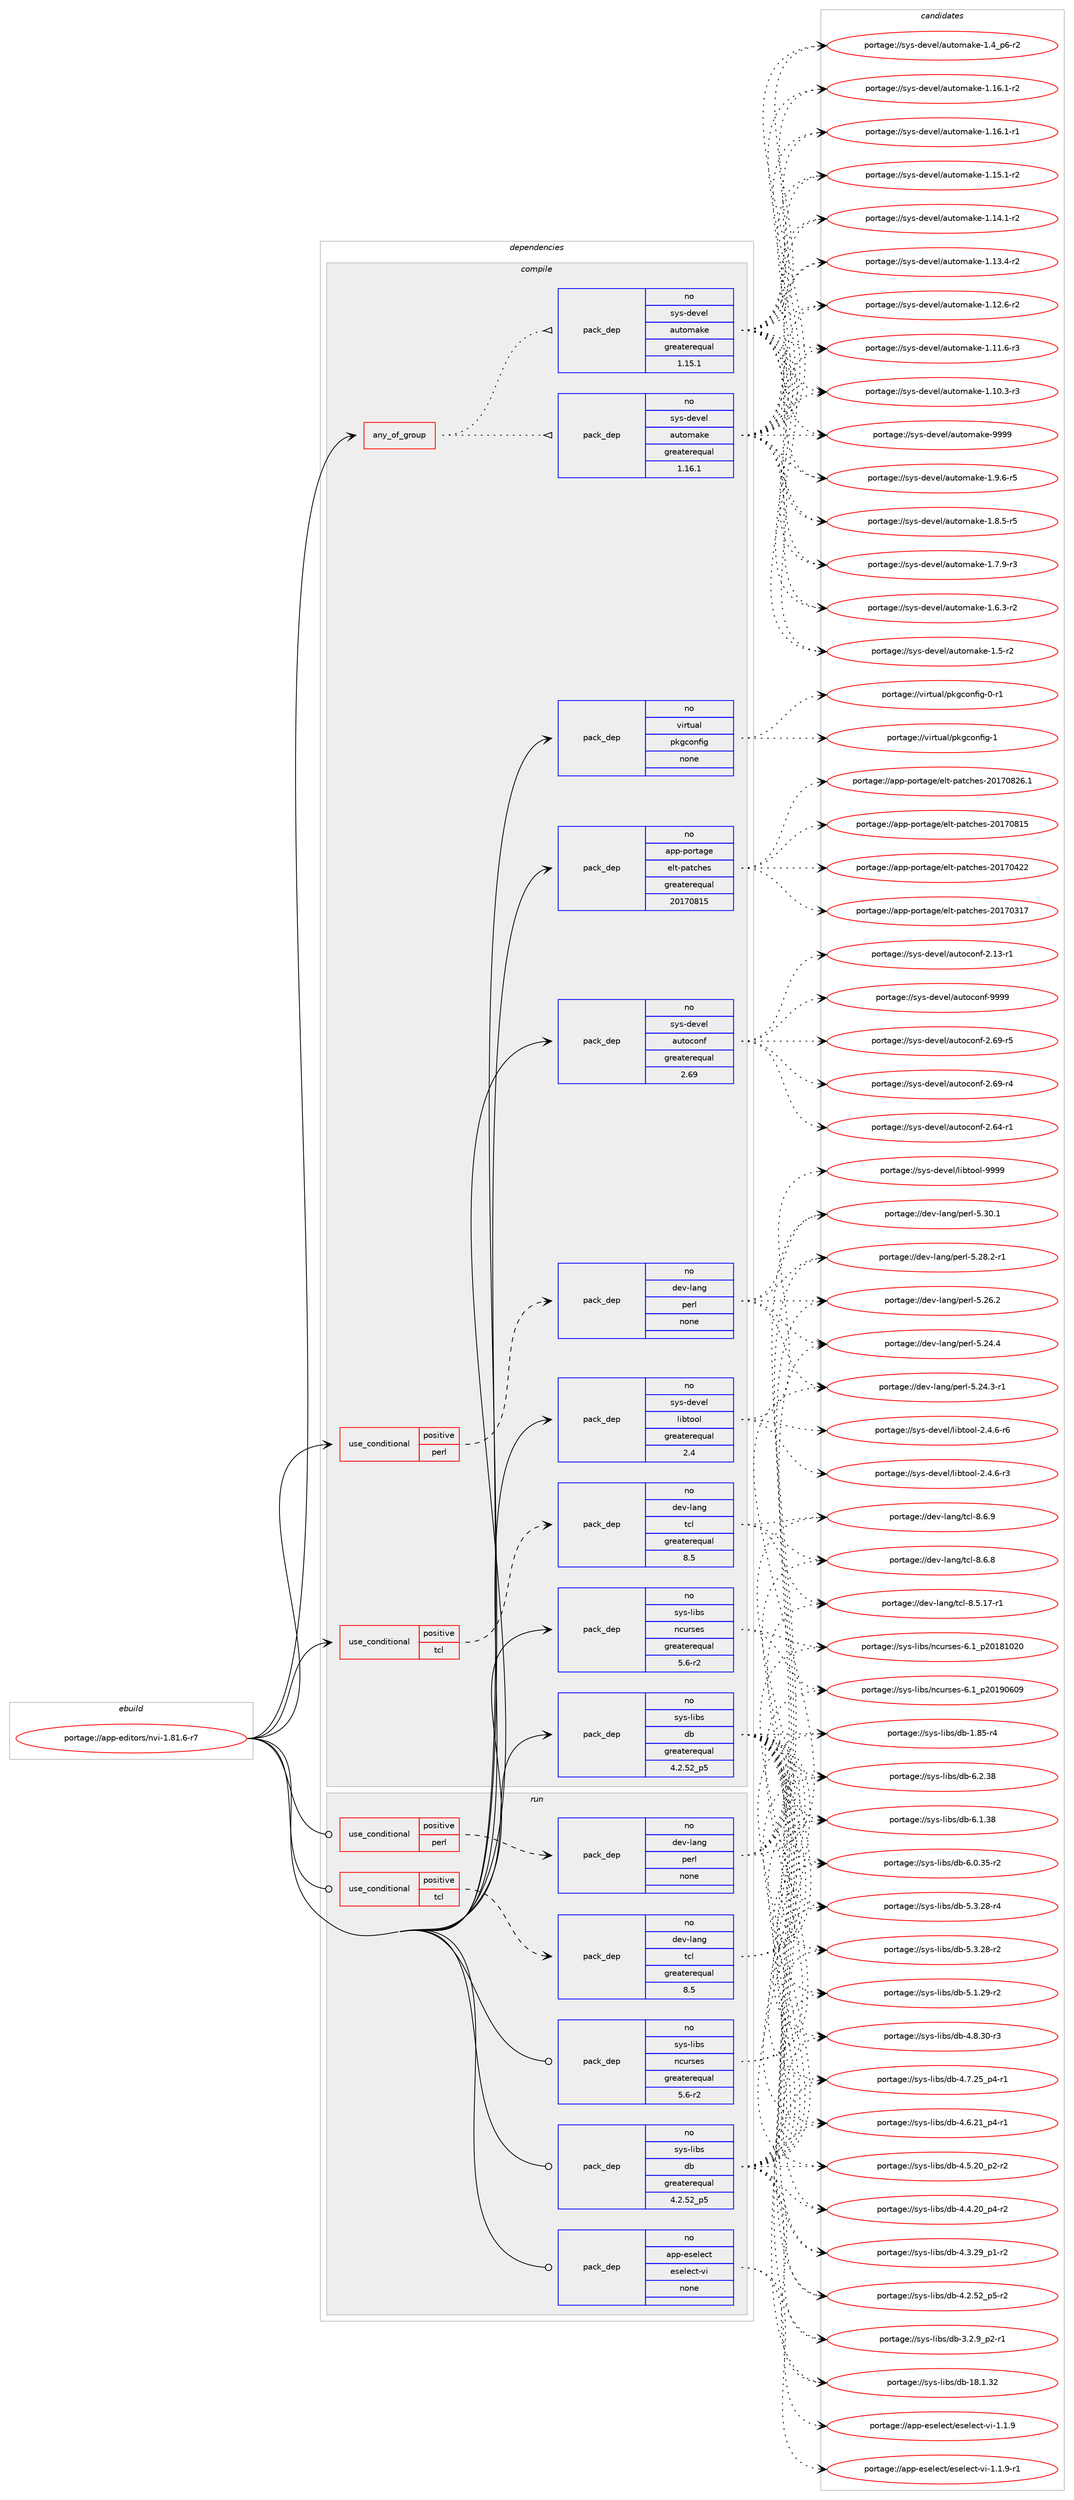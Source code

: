digraph prolog {

# *************
# Graph options
# *************

newrank=true;
concentrate=true;
compound=true;
graph [rankdir=LR,fontname=Helvetica,fontsize=10,ranksep=1.5];#, ranksep=2.5, nodesep=0.2];
edge  [arrowhead=vee];
node  [fontname=Helvetica,fontsize=10];

# **********
# The ebuild
# **********

subgraph cluster_leftcol {
color=gray;
label=<<i>ebuild</i>>;
id [label="portage://app-editors/nvi-1.81.6-r7", color=red, width=4, href="../app-editors/nvi-1.81.6-r7.svg"];
}

# ****************
# The dependencies
# ****************

subgraph cluster_midcol {
color=gray;
label=<<i>dependencies</i>>;
subgraph cluster_compile {
fillcolor="#eeeeee";
style=filled;
label=<<i>compile</i>>;
subgraph any8145 {
dependency635865 [label=<<TABLE BORDER="0" CELLBORDER="1" CELLSPACING="0" CELLPADDING="4"><TR><TD CELLPADDING="10">any_of_group</TD></TR></TABLE>>, shape=none, color=red];subgraph pack477718 {
dependency635866 [label=<<TABLE BORDER="0" CELLBORDER="1" CELLSPACING="0" CELLPADDING="4" WIDTH="220"><TR><TD ROWSPAN="6" CELLPADDING="30">pack_dep</TD></TR><TR><TD WIDTH="110">no</TD></TR><TR><TD>sys-devel</TD></TR><TR><TD>automake</TD></TR><TR><TD>greaterequal</TD></TR><TR><TD>1.16.1</TD></TR></TABLE>>, shape=none, color=blue];
}
dependency635865:e -> dependency635866:w [weight=20,style="dotted",arrowhead="oinv"];
subgraph pack477719 {
dependency635867 [label=<<TABLE BORDER="0" CELLBORDER="1" CELLSPACING="0" CELLPADDING="4" WIDTH="220"><TR><TD ROWSPAN="6" CELLPADDING="30">pack_dep</TD></TR><TR><TD WIDTH="110">no</TD></TR><TR><TD>sys-devel</TD></TR><TR><TD>automake</TD></TR><TR><TD>greaterequal</TD></TR><TR><TD>1.15.1</TD></TR></TABLE>>, shape=none, color=blue];
}
dependency635865:e -> dependency635867:w [weight=20,style="dotted",arrowhead="oinv"];
}
id:e -> dependency635865:w [weight=20,style="solid",arrowhead="vee"];
subgraph cond149713 {
dependency635868 [label=<<TABLE BORDER="0" CELLBORDER="1" CELLSPACING="0" CELLPADDING="4"><TR><TD ROWSPAN="3" CELLPADDING="10">use_conditional</TD></TR><TR><TD>positive</TD></TR><TR><TD>perl</TD></TR></TABLE>>, shape=none, color=red];
subgraph pack477720 {
dependency635869 [label=<<TABLE BORDER="0" CELLBORDER="1" CELLSPACING="0" CELLPADDING="4" WIDTH="220"><TR><TD ROWSPAN="6" CELLPADDING="30">pack_dep</TD></TR><TR><TD WIDTH="110">no</TD></TR><TR><TD>dev-lang</TD></TR><TR><TD>perl</TD></TR><TR><TD>none</TD></TR><TR><TD></TD></TR></TABLE>>, shape=none, color=blue];
}
dependency635868:e -> dependency635869:w [weight=20,style="dashed",arrowhead="vee"];
}
id:e -> dependency635868:w [weight=20,style="solid",arrowhead="vee"];
subgraph cond149714 {
dependency635870 [label=<<TABLE BORDER="0" CELLBORDER="1" CELLSPACING="0" CELLPADDING="4"><TR><TD ROWSPAN="3" CELLPADDING="10">use_conditional</TD></TR><TR><TD>positive</TD></TR><TR><TD>tcl</TD></TR></TABLE>>, shape=none, color=red];
subgraph pack477721 {
dependency635871 [label=<<TABLE BORDER="0" CELLBORDER="1" CELLSPACING="0" CELLPADDING="4" WIDTH="220"><TR><TD ROWSPAN="6" CELLPADDING="30">pack_dep</TD></TR><TR><TD WIDTH="110">no</TD></TR><TR><TD>dev-lang</TD></TR><TR><TD>tcl</TD></TR><TR><TD>greaterequal</TD></TR><TR><TD>8.5</TD></TR></TABLE>>, shape=none, color=blue];
}
dependency635870:e -> dependency635871:w [weight=20,style="dashed",arrowhead="vee"];
}
id:e -> dependency635870:w [weight=20,style="solid",arrowhead="vee"];
subgraph pack477722 {
dependency635872 [label=<<TABLE BORDER="0" CELLBORDER="1" CELLSPACING="0" CELLPADDING="4" WIDTH="220"><TR><TD ROWSPAN="6" CELLPADDING="30">pack_dep</TD></TR><TR><TD WIDTH="110">no</TD></TR><TR><TD>app-portage</TD></TR><TR><TD>elt-patches</TD></TR><TR><TD>greaterequal</TD></TR><TR><TD>20170815</TD></TR></TABLE>>, shape=none, color=blue];
}
id:e -> dependency635872:w [weight=20,style="solid",arrowhead="vee"];
subgraph pack477723 {
dependency635873 [label=<<TABLE BORDER="0" CELLBORDER="1" CELLSPACING="0" CELLPADDING="4" WIDTH="220"><TR><TD ROWSPAN="6" CELLPADDING="30">pack_dep</TD></TR><TR><TD WIDTH="110">no</TD></TR><TR><TD>sys-devel</TD></TR><TR><TD>autoconf</TD></TR><TR><TD>greaterequal</TD></TR><TR><TD>2.69</TD></TR></TABLE>>, shape=none, color=blue];
}
id:e -> dependency635873:w [weight=20,style="solid",arrowhead="vee"];
subgraph pack477724 {
dependency635874 [label=<<TABLE BORDER="0" CELLBORDER="1" CELLSPACING="0" CELLPADDING="4" WIDTH="220"><TR><TD ROWSPAN="6" CELLPADDING="30">pack_dep</TD></TR><TR><TD WIDTH="110">no</TD></TR><TR><TD>sys-devel</TD></TR><TR><TD>libtool</TD></TR><TR><TD>greaterequal</TD></TR><TR><TD>2.4</TD></TR></TABLE>>, shape=none, color=blue];
}
id:e -> dependency635874:w [weight=20,style="solid",arrowhead="vee"];
subgraph pack477725 {
dependency635875 [label=<<TABLE BORDER="0" CELLBORDER="1" CELLSPACING="0" CELLPADDING="4" WIDTH="220"><TR><TD ROWSPAN="6" CELLPADDING="30">pack_dep</TD></TR><TR><TD WIDTH="110">no</TD></TR><TR><TD>sys-libs</TD></TR><TR><TD>db</TD></TR><TR><TD>greaterequal</TD></TR><TR><TD>4.2.52_p5</TD></TR></TABLE>>, shape=none, color=blue];
}
id:e -> dependency635875:w [weight=20,style="solid",arrowhead="vee"];
subgraph pack477726 {
dependency635876 [label=<<TABLE BORDER="0" CELLBORDER="1" CELLSPACING="0" CELLPADDING="4" WIDTH="220"><TR><TD ROWSPAN="6" CELLPADDING="30">pack_dep</TD></TR><TR><TD WIDTH="110">no</TD></TR><TR><TD>sys-libs</TD></TR><TR><TD>ncurses</TD></TR><TR><TD>greaterequal</TD></TR><TR><TD>5.6-r2</TD></TR></TABLE>>, shape=none, color=blue];
}
id:e -> dependency635876:w [weight=20,style="solid",arrowhead="vee"];
subgraph pack477727 {
dependency635877 [label=<<TABLE BORDER="0" CELLBORDER="1" CELLSPACING="0" CELLPADDING="4" WIDTH="220"><TR><TD ROWSPAN="6" CELLPADDING="30">pack_dep</TD></TR><TR><TD WIDTH="110">no</TD></TR><TR><TD>virtual</TD></TR><TR><TD>pkgconfig</TD></TR><TR><TD>none</TD></TR><TR><TD></TD></TR></TABLE>>, shape=none, color=blue];
}
id:e -> dependency635877:w [weight=20,style="solid",arrowhead="vee"];
}
subgraph cluster_compileandrun {
fillcolor="#eeeeee";
style=filled;
label=<<i>compile and run</i>>;
}
subgraph cluster_run {
fillcolor="#eeeeee";
style=filled;
label=<<i>run</i>>;
subgraph cond149715 {
dependency635878 [label=<<TABLE BORDER="0" CELLBORDER="1" CELLSPACING="0" CELLPADDING="4"><TR><TD ROWSPAN="3" CELLPADDING="10">use_conditional</TD></TR><TR><TD>positive</TD></TR><TR><TD>perl</TD></TR></TABLE>>, shape=none, color=red];
subgraph pack477728 {
dependency635879 [label=<<TABLE BORDER="0" CELLBORDER="1" CELLSPACING="0" CELLPADDING="4" WIDTH="220"><TR><TD ROWSPAN="6" CELLPADDING="30">pack_dep</TD></TR><TR><TD WIDTH="110">no</TD></TR><TR><TD>dev-lang</TD></TR><TR><TD>perl</TD></TR><TR><TD>none</TD></TR><TR><TD></TD></TR></TABLE>>, shape=none, color=blue];
}
dependency635878:e -> dependency635879:w [weight=20,style="dashed",arrowhead="vee"];
}
id:e -> dependency635878:w [weight=20,style="solid",arrowhead="odot"];
subgraph cond149716 {
dependency635880 [label=<<TABLE BORDER="0" CELLBORDER="1" CELLSPACING="0" CELLPADDING="4"><TR><TD ROWSPAN="3" CELLPADDING="10">use_conditional</TD></TR><TR><TD>positive</TD></TR><TR><TD>tcl</TD></TR></TABLE>>, shape=none, color=red];
subgraph pack477729 {
dependency635881 [label=<<TABLE BORDER="0" CELLBORDER="1" CELLSPACING="0" CELLPADDING="4" WIDTH="220"><TR><TD ROWSPAN="6" CELLPADDING="30">pack_dep</TD></TR><TR><TD WIDTH="110">no</TD></TR><TR><TD>dev-lang</TD></TR><TR><TD>tcl</TD></TR><TR><TD>greaterequal</TD></TR><TR><TD>8.5</TD></TR></TABLE>>, shape=none, color=blue];
}
dependency635880:e -> dependency635881:w [weight=20,style="dashed",arrowhead="vee"];
}
id:e -> dependency635880:w [weight=20,style="solid",arrowhead="odot"];
subgraph pack477730 {
dependency635882 [label=<<TABLE BORDER="0" CELLBORDER="1" CELLSPACING="0" CELLPADDING="4" WIDTH="220"><TR><TD ROWSPAN="6" CELLPADDING="30">pack_dep</TD></TR><TR><TD WIDTH="110">no</TD></TR><TR><TD>app-eselect</TD></TR><TR><TD>eselect-vi</TD></TR><TR><TD>none</TD></TR><TR><TD></TD></TR></TABLE>>, shape=none, color=blue];
}
id:e -> dependency635882:w [weight=20,style="solid",arrowhead="odot"];
subgraph pack477731 {
dependency635883 [label=<<TABLE BORDER="0" CELLBORDER="1" CELLSPACING="0" CELLPADDING="4" WIDTH="220"><TR><TD ROWSPAN="6" CELLPADDING="30">pack_dep</TD></TR><TR><TD WIDTH="110">no</TD></TR><TR><TD>sys-libs</TD></TR><TR><TD>db</TD></TR><TR><TD>greaterequal</TD></TR><TR><TD>4.2.52_p5</TD></TR></TABLE>>, shape=none, color=blue];
}
id:e -> dependency635883:w [weight=20,style="solid",arrowhead="odot"];
subgraph pack477732 {
dependency635884 [label=<<TABLE BORDER="0" CELLBORDER="1" CELLSPACING="0" CELLPADDING="4" WIDTH="220"><TR><TD ROWSPAN="6" CELLPADDING="30">pack_dep</TD></TR><TR><TD WIDTH="110">no</TD></TR><TR><TD>sys-libs</TD></TR><TR><TD>ncurses</TD></TR><TR><TD>greaterequal</TD></TR><TR><TD>5.6-r2</TD></TR></TABLE>>, shape=none, color=blue];
}
id:e -> dependency635884:w [weight=20,style="solid",arrowhead="odot"];
}
}

# **************
# The candidates
# **************

subgraph cluster_choices {
rank=same;
color=gray;
label=<<i>candidates</i>>;

subgraph choice477718 {
color=black;
nodesep=1;
choice115121115451001011181011084797117116111109971071014557575757 [label="portage://sys-devel/automake-9999", color=red, width=4,href="../sys-devel/automake-9999.svg"];
choice115121115451001011181011084797117116111109971071014549465746544511453 [label="portage://sys-devel/automake-1.9.6-r5", color=red, width=4,href="../sys-devel/automake-1.9.6-r5.svg"];
choice115121115451001011181011084797117116111109971071014549465646534511453 [label="portage://sys-devel/automake-1.8.5-r5", color=red, width=4,href="../sys-devel/automake-1.8.5-r5.svg"];
choice115121115451001011181011084797117116111109971071014549465546574511451 [label="portage://sys-devel/automake-1.7.9-r3", color=red, width=4,href="../sys-devel/automake-1.7.9-r3.svg"];
choice115121115451001011181011084797117116111109971071014549465446514511450 [label="portage://sys-devel/automake-1.6.3-r2", color=red, width=4,href="../sys-devel/automake-1.6.3-r2.svg"];
choice11512111545100101118101108479711711611110997107101454946534511450 [label="portage://sys-devel/automake-1.5-r2", color=red, width=4,href="../sys-devel/automake-1.5-r2.svg"];
choice115121115451001011181011084797117116111109971071014549465295112544511450 [label="portage://sys-devel/automake-1.4_p6-r2", color=red, width=4,href="../sys-devel/automake-1.4_p6-r2.svg"];
choice11512111545100101118101108479711711611110997107101454946495446494511450 [label="portage://sys-devel/automake-1.16.1-r2", color=red, width=4,href="../sys-devel/automake-1.16.1-r2.svg"];
choice11512111545100101118101108479711711611110997107101454946495446494511449 [label="portage://sys-devel/automake-1.16.1-r1", color=red, width=4,href="../sys-devel/automake-1.16.1-r1.svg"];
choice11512111545100101118101108479711711611110997107101454946495346494511450 [label="portage://sys-devel/automake-1.15.1-r2", color=red, width=4,href="../sys-devel/automake-1.15.1-r2.svg"];
choice11512111545100101118101108479711711611110997107101454946495246494511450 [label="portage://sys-devel/automake-1.14.1-r2", color=red, width=4,href="../sys-devel/automake-1.14.1-r2.svg"];
choice11512111545100101118101108479711711611110997107101454946495146524511450 [label="portage://sys-devel/automake-1.13.4-r2", color=red, width=4,href="../sys-devel/automake-1.13.4-r2.svg"];
choice11512111545100101118101108479711711611110997107101454946495046544511450 [label="portage://sys-devel/automake-1.12.6-r2", color=red, width=4,href="../sys-devel/automake-1.12.6-r2.svg"];
choice11512111545100101118101108479711711611110997107101454946494946544511451 [label="portage://sys-devel/automake-1.11.6-r3", color=red, width=4,href="../sys-devel/automake-1.11.6-r3.svg"];
choice11512111545100101118101108479711711611110997107101454946494846514511451 [label="portage://sys-devel/automake-1.10.3-r3", color=red, width=4,href="../sys-devel/automake-1.10.3-r3.svg"];
dependency635866:e -> choice115121115451001011181011084797117116111109971071014557575757:w [style=dotted,weight="100"];
dependency635866:e -> choice115121115451001011181011084797117116111109971071014549465746544511453:w [style=dotted,weight="100"];
dependency635866:e -> choice115121115451001011181011084797117116111109971071014549465646534511453:w [style=dotted,weight="100"];
dependency635866:e -> choice115121115451001011181011084797117116111109971071014549465546574511451:w [style=dotted,weight="100"];
dependency635866:e -> choice115121115451001011181011084797117116111109971071014549465446514511450:w [style=dotted,weight="100"];
dependency635866:e -> choice11512111545100101118101108479711711611110997107101454946534511450:w [style=dotted,weight="100"];
dependency635866:e -> choice115121115451001011181011084797117116111109971071014549465295112544511450:w [style=dotted,weight="100"];
dependency635866:e -> choice11512111545100101118101108479711711611110997107101454946495446494511450:w [style=dotted,weight="100"];
dependency635866:e -> choice11512111545100101118101108479711711611110997107101454946495446494511449:w [style=dotted,weight="100"];
dependency635866:e -> choice11512111545100101118101108479711711611110997107101454946495346494511450:w [style=dotted,weight="100"];
dependency635866:e -> choice11512111545100101118101108479711711611110997107101454946495246494511450:w [style=dotted,weight="100"];
dependency635866:e -> choice11512111545100101118101108479711711611110997107101454946495146524511450:w [style=dotted,weight="100"];
dependency635866:e -> choice11512111545100101118101108479711711611110997107101454946495046544511450:w [style=dotted,weight="100"];
dependency635866:e -> choice11512111545100101118101108479711711611110997107101454946494946544511451:w [style=dotted,weight="100"];
dependency635866:e -> choice11512111545100101118101108479711711611110997107101454946494846514511451:w [style=dotted,weight="100"];
}
subgraph choice477719 {
color=black;
nodesep=1;
choice115121115451001011181011084797117116111109971071014557575757 [label="portage://sys-devel/automake-9999", color=red, width=4,href="../sys-devel/automake-9999.svg"];
choice115121115451001011181011084797117116111109971071014549465746544511453 [label="portage://sys-devel/automake-1.9.6-r5", color=red, width=4,href="../sys-devel/automake-1.9.6-r5.svg"];
choice115121115451001011181011084797117116111109971071014549465646534511453 [label="portage://sys-devel/automake-1.8.5-r5", color=red, width=4,href="../sys-devel/automake-1.8.5-r5.svg"];
choice115121115451001011181011084797117116111109971071014549465546574511451 [label="portage://sys-devel/automake-1.7.9-r3", color=red, width=4,href="../sys-devel/automake-1.7.9-r3.svg"];
choice115121115451001011181011084797117116111109971071014549465446514511450 [label="portage://sys-devel/automake-1.6.3-r2", color=red, width=4,href="../sys-devel/automake-1.6.3-r2.svg"];
choice11512111545100101118101108479711711611110997107101454946534511450 [label="portage://sys-devel/automake-1.5-r2", color=red, width=4,href="../sys-devel/automake-1.5-r2.svg"];
choice115121115451001011181011084797117116111109971071014549465295112544511450 [label="portage://sys-devel/automake-1.4_p6-r2", color=red, width=4,href="../sys-devel/automake-1.4_p6-r2.svg"];
choice11512111545100101118101108479711711611110997107101454946495446494511450 [label="portage://sys-devel/automake-1.16.1-r2", color=red, width=4,href="../sys-devel/automake-1.16.1-r2.svg"];
choice11512111545100101118101108479711711611110997107101454946495446494511449 [label="portage://sys-devel/automake-1.16.1-r1", color=red, width=4,href="../sys-devel/automake-1.16.1-r1.svg"];
choice11512111545100101118101108479711711611110997107101454946495346494511450 [label="portage://sys-devel/automake-1.15.1-r2", color=red, width=4,href="../sys-devel/automake-1.15.1-r2.svg"];
choice11512111545100101118101108479711711611110997107101454946495246494511450 [label="portage://sys-devel/automake-1.14.1-r2", color=red, width=4,href="../sys-devel/automake-1.14.1-r2.svg"];
choice11512111545100101118101108479711711611110997107101454946495146524511450 [label="portage://sys-devel/automake-1.13.4-r2", color=red, width=4,href="../sys-devel/automake-1.13.4-r2.svg"];
choice11512111545100101118101108479711711611110997107101454946495046544511450 [label="portage://sys-devel/automake-1.12.6-r2", color=red, width=4,href="../sys-devel/automake-1.12.6-r2.svg"];
choice11512111545100101118101108479711711611110997107101454946494946544511451 [label="portage://sys-devel/automake-1.11.6-r3", color=red, width=4,href="../sys-devel/automake-1.11.6-r3.svg"];
choice11512111545100101118101108479711711611110997107101454946494846514511451 [label="portage://sys-devel/automake-1.10.3-r3", color=red, width=4,href="../sys-devel/automake-1.10.3-r3.svg"];
dependency635867:e -> choice115121115451001011181011084797117116111109971071014557575757:w [style=dotted,weight="100"];
dependency635867:e -> choice115121115451001011181011084797117116111109971071014549465746544511453:w [style=dotted,weight="100"];
dependency635867:e -> choice115121115451001011181011084797117116111109971071014549465646534511453:w [style=dotted,weight="100"];
dependency635867:e -> choice115121115451001011181011084797117116111109971071014549465546574511451:w [style=dotted,weight="100"];
dependency635867:e -> choice115121115451001011181011084797117116111109971071014549465446514511450:w [style=dotted,weight="100"];
dependency635867:e -> choice11512111545100101118101108479711711611110997107101454946534511450:w [style=dotted,weight="100"];
dependency635867:e -> choice115121115451001011181011084797117116111109971071014549465295112544511450:w [style=dotted,weight="100"];
dependency635867:e -> choice11512111545100101118101108479711711611110997107101454946495446494511450:w [style=dotted,weight="100"];
dependency635867:e -> choice11512111545100101118101108479711711611110997107101454946495446494511449:w [style=dotted,weight="100"];
dependency635867:e -> choice11512111545100101118101108479711711611110997107101454946495346494511450:w [style=dotted,weight="100"];
dependency635867:e -> choice11512111545100101118101108479711711611110997107101454946495246494511450:w [style=dotted,weight="100"];
dependency635867:e -> choice11512111545100101118101108479711711611110997107101454946495146524511450:w [style=dotted,weight="100"];
dependency635867:e -> choice11512111545100101118101108479711711611110997107101454946495046544511450:w [style=dotted,weight="100"];
dependency635867:e -> choice11512111545100101118101108479711711611110997107101454946494946544511451:w [style=dotted,weight="100"];
dependency635867:e -> choice11512111545100101118101108479711711611110997107101454946494846514511451:w [style=dotted,weight="100"];
}
subgraph choice477720 {
color=black;
nodesep=1;
choice10010111845108971101034711210111410845534651484649 [label="portage://dev-lang/perl-5.30.1", color=red, width=4,href="../dev-lang/perl-5.30.1.svg"];
choice100101118451089711010347112101114108455346505646504511449 [label="portage://dev-lang/perl-5.28.2-r1", color=red, width=4,href="../dev-lang/perl-5.28.2-r1.svg"];
choice10010111845108971101034711210111410845534650544650 [label="portage://dev-lang/perl-5.26.2", color=red, width=4,href="../dev-lang/perl-5.26.2.svg"];
choice10010111845108971101034711210111410845534650524652 [label="portage://dev-lang/perl-5.24.4", color=red, width=4,href="../dev-lang/perl-5.24.4.svg"];
choice100101118451089711010347112101114108455346505246514511449 [label="portage://dev-lang/perl-5.24.3-r1", color=red, width=4,href="../dev-lang/perl-5.24.3-r1.svg"];
dependency635869:e -> choice10010111845108971101034711210111410845534651484649:w [style=dotted,weight="100"];
dependency635869:e -> choice100101118451089711010347112101114108455346505646504511449:w [style=dotted,weight="100"];
dependency635869:e -> choice10010111845108971101034711210111410845534650544650:w [style=dotted,weight="100"];
dependency635869:e -> choice10010111845108971101034711210111410845534650524652:w [style=dotted,weight="100"];
dependency635869:e -> choice100101118451089711010347112101114108455346505246514511449:w [style=dotted,weight="100"];
}
subgraph choice477721 {
color=black;
nodesep=1;
choice10010111845108971101034711699108455646544657 [label="portage://dev-lang/tcl-8.6.9", color=red, width=4,href="../dev-lang/tcl-8.6.9.svg"];
choice10010111845108971101034711699108455646544656 [label="portage://dev-lang/tcl-8.6.8", color=red, width=4,href="../dev-lang/tcl-8.6.8.svg"];
choice10010111845108971101034711699108455646534649554511449 [label="portage://dev-lang/tcl-8.5.17-r1", color=red, width=4,href="../dev-lang/tcl-8.5.17-r1.svg"];
dependency635871:e -> choice10010111845108971101034711699108455646544657:w [style=dotted,weight="100"];
dependency635871:e -> choice10010111845108971101034711699108455646544656:w [style=dotted,weight="100"];
dependency635871:e -> choice10010111845108971101034711699108455646534649554511449:w [style=dotted,weight="100"];
}
subgraph choice477722 {
color=black;
nodesep=1;
choice971121124511211111411697103101471011081164511297116991041011154550484955485650544649 [label="portage://app-portage/elt-patches-20170826.1", color=red, width=4,href="../app-portage/elt-patches-20170826.1.svg"];
choice97112112451121111141169710310147101108116451129711699104101115455048495548564953 [label="portage://app-portage/elt-patches-20170815", color=red, width=4,href="../app-portage/elt-patches-20170815.svg"];
choice97112112451121111141169710310147101108116451129711699104101115455048495548525050 [label="portage://app-portage/elt-patches-20170422", color=red, width=4,href="../app-portage/elt-patches-20170422.svg"];
choice97112112451121111141169710310147101108116451129711699104101115455048495548514955 [label="portage://app-portage/elt-patches-20170317", color=red, width=4,href="../app-portage/elt-patches-20170317.svg"];
dependency635872:e -> choice971121124511211111411697103101471011081164511297116991041011154550484955485650544649:w [style=dotted,weight="100"];
dependency635872:e -> choice97112112451121111141169710310147101108116451129711699104101115455048495548564953:w [style=dotted,weight="100"];
dependency635872:e -> choice97112112451121111141169710310147101108116451129711699104101115455048495548525050:w [style=dotted,weight="100"];
dependency635872:e -> choice97112112451121111141169710310147101108116451129711699104101115455048495548514955:w [style=dotted,weight="100"];
}
subgraph choice477723 {
color=black;
nodesep=1;
choice115121115451001011181011084797117116111991111101024557575757 [label="portage://sys-devel/autoconf-9999", color=red, width=4,href="../sys-devel/autoconf-9999.svg"];
choice1151211154510010111810110847971171161119911111010245504654574511453 [label="portage://sys-devel/autoconf-2.69-r5", color=red, width=4,href="../sys-devel/autoconf-2.69-r5.svg"];
choice1151211154510010111810110847971171161119911111010245504654574511452 [label="portage://sys-devel/autoconf-2.69-r4", color=red, width=4,href="../sys-devel/autoconf-2.69-r4.svg"];
choice1151211154510010111810110847971171161119911111010245504654524511449 [label="portage://sys-devel/autoconf-2.64-r1", color=red, width=4,href="../sys-devel/autoconf-2.64-r1.svg"];
choice1151211154510010111810110847971171161119911111010245504649514511449 [label="portage://sys-devel/autoconf-2.13-r1", color=red, width=4,href="../sys-devel/autoconf-2.13-r1.svg"];
dependency635873:e -> choice115121115451001011181011084797117116111991111101024557575757:w [style=dotted,weight="100"];
dependency635873:e -> choice1151211154510010111810110847971171161119911111010245504654574511453:w [style=dotted,weight="100"];
dependency635873:e -> choice1151211154510010111810110847971171161119911111010245504654574511452:w [style=dotted,weight="100"];
dependency635873:e -> choice1151211154510010111810110847971171161119911111010245504654524511449:w [style=dotted,weight="100"];
dependency635873:e -> choice1151211154510010111810110847971171161119911111010245504649514511449:w [style=dotted,weight="100"];
}
subgraph choice477724 {
color=black;
nodesep=1;
choice1151211154510010111810110847108105981161111111084557575757 [label="portage://sys-devel/libtool-9999", color=red, width=4,href="../sys-devel/libtool-9999.svg"];
choice1151211154510010111810110847108105981161111111084550465246544511454 [label="portage://sys-devel/libtool-2.4.6-r6", color=red, width=4,href="../sys-devel/libtool-2.4.6-r6.svg"];
choice1151211154510010111810110847108105981161111111084550465246544511451 [label="portage://sys-devel/libtool-2.4.6-r3", color=red, width=4,href="../sys-devel/libtool-2.4.6-r3.svg"];
dependency635874:e -> choice1151211154510010111810110847108105981161111111084557575757:w [style=dotted,weight="100"];
dependency635874:e -> choice1151211154510010111810110847108105981161111111084550465246544511454:w [style=dotted,weight="100"];
dependency635874:e -> choice1151211154510010111810110847108105981161111111084550465246544511451:w [style=dotted,weight="100"];
}
subgraph choice477725 {
color=black;
nodesep=1;
choice1151211154510810598115471009845544650465156 [label="portage://sys-libs/db-6.2.38", color=red, width=4,href="../sys-libs/db-6.2.38.svg"];
choice1151211154510810598115471009845544649465156 [label="portage://sys-libs/db-6.1.38", color=red, width=4,href="../sys-libs/db-6.1.38.svg"];
choice11512111545108105981154710098455446484651534511450 [label="portage://sys-libs/db-6.0.35-r2", color=red, width=4,href="../sys-libs/db-6.0.35-r2.svg"];
choice11512111545108105981154710098455346514650564511452 [label="portage://sys-libs/db-5.3.28-r4", color=red, width=4,href="../sys-libs/db-5.3.28-r4.svg"];
choice11512111545108105981154710098455346514650564511450 [label="portage://sys-libs/db-5.3.28-r2", color=red, width=4,href="../sys-libs/db-5.3.28-r2.svg"];
choice11512111545108105981154710098455346494650574511450 [label="portage://sys-libs/db-5.1.29-r2", color=red, width=4,href="../sys-libs/db-5.1.29-r2.svg"];
choice11512111545108105981154710098455246564651484511451 [label="portage://sys-libs/db-4.8.30-r3", color=red, width=4,href="../sys-libs/db-4.8.30-r3.svg"];
choice115121115451081059811547100984552465546505395112524511449 [label="portage://sys-libs/db-4.7.25_p4-r1", color=red, width=4,href="../sys-libs/db-4.7.25_p4-r1.svg"];
choice115121115451081059811547100984552465446504995112524511449 [label="portage://sys-libs/db-4.6.21_p4-r1", color=red, width=4,href="../sys-libs/db-4.6.21_p4-r1.svg"];
choice115121115451081059811547100984552465346504895112504511450 [label="portage://sys-libs/db-4.5.20_p2-r2", color=red, width=4,href="../sys-libs/db-4.5.20_p2-r2.svg"];
choice115121115451081059811547100984552465246504895112524511450 [label="portage://sys-libs/db-4.4.20_p4-r2", color=red, width=4,href="../sys-libs/db-4.4.20_p4-r2.svg"];
choice115121115451081059811547100984552465146505795112494511450 [label="portage://sys-libs/db-4.3.29_p1-r2", color=red, width=4,href="../sys-libs/db-4.3.29_p1-r2.svg"];
choice115121115451081059811547100984552465046535095112534511450 [label="portage://sys-libs/db-4.2.52_p5-r2", color=red, width=4,href="../sys-libs/db-4.2.52_p5-r2.svg"];
choice1151211154510810598115471009845514650465795112504511449 [label="portage://sys-libs/db-3.2.9_p2-r1", color=red, width=4,href="../sys-libs/db-3.2.9_p2-r1.svg"];
choice115121115451081059811547100984549564649465150 [label="portage://sys-libs/db-18.1.32", color=red, width=4,href="../sys-libs/db-18.1.32.svg"];
choice1151211154510810598115471009845494656534511452 [label="portage://sys-libs/db-1.85-r4", color=red, width=4,href="../sys-libs/db-1.85-r4.svg"];
dependency635875:e -> choice1151211154510810598115471009845544650465156:w [style=dotted,weight="100"];
dependency635875:e -> choice1151211154510810598115471009845544649465156:w [style=dotted,weight="100"];
dependency635875:e -> choice11512111545108105981154710098455446484651534511450:w [style=dotted,weight="100"];
dependency635875:e -> choice11512111545108105981154710098455346514650564511452:w [style=dotted,weight="100"];
dependency635875:e -> choice11512111545108105981154710098455346514650564511450:w [style=dotted,weight="100"];
dependency635875:e -> choice11512111545108105981154710098455346494650574511450:w [style=dotted,weight="100"];
dependency635875:e -> choice11512111545108105981154710098455246564651484511451:w [style=dotted,weight="100"];
dependency635875:e -> choice115121115451081059811547100984552465546505395112524511449:w [style=dotted,weight="100"];
dependency635875:e -> choice115121115451081059811547100984552465446504995112524511449:w [style=dotted,weight="100"];
dependency635875:e -> choice115121115451081059811547100984552465346504895112504511450:w [style=dotted,weight="100"];
dependency635875:e -> choice115121115451081059811547100984552465246504895112524511450:w [style=dotted,weight="100"];
dependency635875:e -> choice115121115451081059811547100984552465146505795112494511450:w [style=dotted,weight="100"];
dependency635875:e -> choice115121115451081059811547100984552465046535095112534511450:w [style=dotted,weight="100"];
dependency635875:e -> choice1151211154510810598115471009845514650465795112504511449:w [style=dotted,weight="100"];
dependency635875:e -> choice115121115451081059811547100984549564649465150:w [style=dotted,weight="100"];
dependency635875:e -> choice1151211154510810598115471009845494656534511452:w [style=dotted,weight="100"];
}
subgraph choice477726 {
color=black;
nodesep=1;
choice1151211154510810598115471109911711411510111545544649951125048495748544857 [label="portage://sys-libs/ncurses-6.1_p20190609", color=red, width=4,href="../sys-libs/ncurses-6.1_p20190609.svg"];
choice1151211154510810598115471109911711411510111545544649951125048495649485048 [label="portage://sys-libs/ncurses-6.1_p20181020", color=red, width=4,href="../sys-libs/ncurses-6.1_p20181020.svg"];
dependency635876:e -> choice1151211154510810598115471109911711411510111545544649951125048495748544857:w [style=dotted,weight="100"];
dependency635876:e -> choice1151211154510810598115471109911711411510111545544649951125048495649485048:w [style=dotted,weight="100"];
}
subgraph choice477727 {
color=black;
nodesep=1;
choice1181051141161179710847112107103991111101021051034549 [label="portage://virtual/pkgconfig-1", color=red, width=4,href="../virtual/pkgconfig-1.svg"];
choice11810511411611797108471121071039911111010210510345484511449 [label="portage://virtual/pkgconfig-0-r1", color=red, width=4,href="../virtual/pkgconfig-0-r1.svg"];
dependency635877:e -> choice1181051141161179710847112107103991111101021051034549:w [style=dotted,weight="100"];
dependency635877:e -> choice11810511411611797108471121071039911111010210510345484511449:w [style=dotted,weight="100"];
}
subgraph choice477728 {
color=black;
nodesep=1;
choice10010111845108971101034711210111410845534651484649 [label="portage://dev-lang/perl-5.30.1", color=red, width=4,href="../dev-lang/perl-5.30.1.svg"];
choice100101118451089711010347112101114108455346505646504511449 [label="portage://dev-lang/perl-5.28.2-r1", color=red, width=4,href="../dev-lang/perl-5.28.2-r1.svg"];
choice10010111845108971101034711210111410845534650544650 [label="portage://dev-lang/perl-5.26.2", color=red, width=4,href="../dev-lang/perl-5.26.2.svg"];
choice10010111845108971101034711210111410845534650524652 [label="portage://dev-lang/perl-5.24.4", color=red, width=4,href="../dev-lang/perl-5.24.4.svg"];
choice100101118451089711010347112101114108455346505246514511449 [label="portage://dev-lang/perl-5.24.3-r1", color=red, width=4,href="../dev-lang/perl-5.24.3-r1.svg"];
dependency635879:e -> choice10010111845108971101034711210111410845534651484649:w [style=dotted,weight="100"];
dependency635879:e -> choice100101118451089711010347112101114108455346505646504511449:w [style=dotted,weight="100"];
dependency635879:e -> choice10010111845108971101034711210111410845534650544650:w [style=dotted,weight="100"];
dependency635879:e -> choice10010111845108971101034711210111410845534650524652:w [style=dotted,weight="100"];
dependency635879:e -> choice100101118451089711010347112101114108455346505246514511449:w [style=dotted,weight="100"];
}
subgraph choice477729 {
color=black;
nodesep=1;
choice10010111845108971101034711699108455646544657 [label="portage://dev-lang/tcl-8.6.9", color=red, width=4,href="../dev-lang/tcl-8.6.9.svg"];
choice10010111845108971101034711699108455646544656 [label="portage://dev-lang/tcl-8.6.8", color=red, width=4,href="../dev-lang/tcl-8.6.8.svg"];
choice10010111845108971101034711699108455646534649554511449 [label="portage://dev-lang/tcl-8.5.17-r1", color=red, width=4,href="../dev-lang/tcl-8.5.17-r1.svg"];
dependency635881:e -> choice10010111845108971101034711699108455646544657:w [style=dotted,weight="100"];
dependency635881:e -> choice10010111845108971101034711699108455646544656:w [style=dotted,weight="100"];
dependency635881:e -> choice10010111845108971101034711699108455646534649554511449:w [style=dotted,weight="100"];
}
subgraph choice477730 {
color=black;
nodesep=1;
choice9711211245101115101108101991164710111510110810199116451181054549464946574511449 [label="portage://app-eselect/eselect-vi-1.1.9-r1", color=red, width=4,href="../app-eselect/eselect-vi-1.1.9-r1.svg"];
choice971121124510111510110810199116471011151011081019911645118105454946494657 [label="portage://app-eselect/eselect-vi-1.1.9", color=red, width=4,href="../app-eselect/eselect-vi-1.1.9.svg"];
dependency635882:e -> choice9711211245101115101108101991164710111510110810199116451181054549464946574511449:w [style=dotted,weight="100"];
dependency635882:e -> choice971121124510111510110810199116471011151011081019911645118105454946494657:w [style=dotted,weight="100"];
}
subgraph choice477731 {
color=black;
nodesep=1;
choice1151211154510810598115471009845544650465156 [label="portage://sys-libs/db-6.2.38", color=red, width=4,href="../sys-libs/db-6.2.38.svg"];
choice1151211154510810598115471009845544649465156 [label="portage://sys-libs/db-6.1.38", color=red, width=4,href="../sys-libs/db-6.1.38.svg"];
choice11512111545108105981154710098455446484651534511450 [label="portage://sys-libs/db-6.0.35-r2", color=red, width=4,href="../sys-libs/db-6.0.35-r2.svg"];
choice11512111545108105981154710098455346514650564511452 [label="portage://sys-libs/db-5.3.28-r4", color=red, width=4,href="../sys-libs/db-5.3.28-r4.svg"];
choice11512111545108105981154710098455346514650564511450 [label="portage://sys-libs/db-5.3.28-r2", color=red, width=4,href="../sys-libs/db-5.3.28-r2.svg"];
choice11512111545108105981154710098455346494650574511450 [label="portage://sys-libs/db-5.1.29-r2", color=red, width=4,href="../sys-libs/db-5.1.29-r2.svg"];
choice11512111545108105981154710098455246564651484511451 [label="portage://sys-libs/db-4.8.30-r3", color=red, width=4,href="../sys-libs/db-4.8.30-r3.svg"];
choice115121115451081059811547100984552465546505395112524511449 [label="portage://sys-libs/db-4.7.25_p4-r1", color=red, width=4,href="../sys-libs/db-4.7.25_p4-r1.svg"];
choice115121115451081059811547100984552465446504995112524511449 [label="portage://sys-libs/db-4.6.21_p4-r1", color=red, width=4,href="../sys-libs/db-4.6.21_p4-r1.svg"];
choice115121115451081059811547100984552465346504895112504511450 [label="portage://sys-libs/db-4.5.20_p2-r2", color=red, width=4,href="../sys-libs/db-4.5.20_p2-r2.svg"];
choice115121115451081059811547100984552465246504895112524511450 [label="portage://sys-libs/db-4.4.20_p4-r2", color=red, width=4,href="../sys-libs/db-4.4.20_p4-r2.svg"];
choice115121115451081059811547100984552465146505795112494511450 [label="portage://sys-libs/db-4.3.29_p1-r2", color=red, width=4,href="../sys-libs/db-4.3.29_p1-r2.svg"];
choice115121115451081059811547100984552465046535095112534511450 [label="portage://sys-libs/db-4.2.52_p5-r2", color=red, width=4,href="../sys-libs/db-4.2.52_p5-r2.svg"];
choice1151211154510810598115471009845514650465795112504511449 [label="portage://sys-libs/db-3.2.9_p2-r1", color=red, width=4,href="../sys-libs/db-3.2.9_p2-r1.svg"];
choice115121115451081059811547100984549564649465150 [label="portage://sys-libs/db-18.1.32", color=red, width=4,href="../sys-libs/db-18.1.32.svg"];
choice1151211154510810598115471009845494656534511452 [label="portage://sys-libs/db-1.85-r4", color=red, width=4,href="../sys-libs/db-1.85-r4.svg"];
dependency635883:e -> choice1151211154510810598115471009845544650465156:w [style=dotted,weight="100"];
dependency635883:e -> choice1151211154510810598115471009845544649465156:w [style=dotted,weight="100"];
dependency635883:e -> choice11512111545108105981154710098455446484651534511450:w [style=dotted,weight="100"];
dependency635883:e -> choice11512111545108105981154710098455346514650564511452:w [style=dotted,weight="100"];
dependency635883:e -> choice11512111545108105981154710098455346514650564511450:w [style=dotted,weight="100"];
dependency635883:e -> choice11512111545108105981154710098455346494650574511450:w [style=dotted,weight="100"];
dependency635883:e -> choice11512111545108105981154710098455246564651484511451:w [style=dotted,weight="100"];
dependency635883:e -> choice115121115451081059811547100984552465546505395112524511449:w [style=dotted,weight="100"];
dependency635883:e -> choice115121115451081059811547100984552465446504995112524511449:w [style=dotted,weight="100"];
dependency635883:e -> choice115121115451081059811547100984552465346504895112504511450:w [style=dotted,weight="100"];
dependency635883:e -> choice115121115451081059811547100984552465246504895112524511450:w [style=dotted,weight="100"];
dependency635883:e -> choice115121115451081059811547100984552465146505795112494511450:w [style=dotted,weight="100"];
dependency635883:e -> choice115121115451081059811547100984552465046535095112534511450:w [style=dotted,weight="100"];
dependency635883:e -> choice1151211154510810598115471009845514650465795112504511449:w [style=dotted,weight="100"];
dependency635883:e -> choice115121115451081059811547100984549564649465150:w [style=dotted,weight="100"];
dependency635883:e -> choice1151211154510810598115471009845494656534511452:w [style=dotted,weight="100"];
}
subgraph choice477732 {
color=black;
nodesep=1;
choice1151211154510810598115471109911711411510111545544649951125048495748544857 [label="portage://sys-libs/ncurses-6.1_p20190609", color=red, width=4,href="../sys-libs/ncurses-6.1_p20190609.svg"];
choice1151211154510810598115471109911711411510111545544649951125048495649485048 [label="portage://sys-libs/ncurses-6.1_p20181020", color=red, width=4,href="../sys-libs/ncurses-6.1_p20181020.svg"];
dependency635884:e -> choice1151211154510810598115471109911711411510111545544649951125048495748544857:w [style=dotted,weight="100"];
dependency635884:e -> choice1151211154510810598115471109911711411510111545544649951125048495649485048:w [style=dotted,weight="100"];
}
}

}
